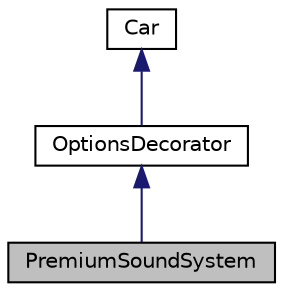 digraph "PremiumSoundSystem"
{
  edge [fontname="Helvetica",fontsize="10",labelfontname="Helvetica",labelfontsize="10"];
  node [fontname="Helvetica",fontsize="10",shape=record];
  Node1 [label="PremiumSoundSystem",height=0.2,width=0.4,color="black", fillcolor="grey75", style="filled", fontcolor="black"];
  Node2 -> Node1 [dir="back",color="midnightblue",fontsize="10",style="solid"];
  Node2 [label="OptionsDecorator",height=0.2,width=0.4,color="black", fillcolor="white", style="filled",URL="$classOptionsDecorator.html"];
  Node3 -> Node2 [dir="back",color="midnightblue",fontsize="10",style="solid"];
  Node3 [label="Car",height=0.2,width=0.4,color="black", fillcolor="white", style="filled",URL="$classCar.html"];
}
